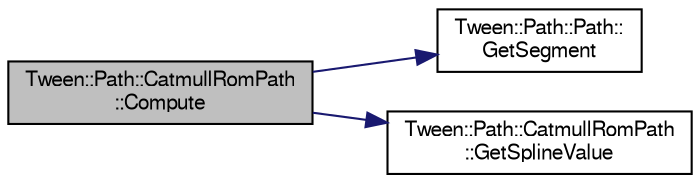 digraph "Tween::Path::CatmullRomPath::Compute"
{
  bgcolor="transparent";
  edge [fontname="FreeSans",fontsize="10",labelfontname="FreeSans",labelfontsize="10"];
  node [fontname="FreeSans",fontsize="10",shape=record];
  rankdir="LR";
  Node1 [label="Tween::Path::CatmullRomPath\l::Compute",height=0.2,width=0.4,color="black", fillcolor="grey75", style="filled" fontcolor="black"];
  Node1 -> Node2 [color="midnightblue",fontsize="10",style="solid",fontname="FreeSans"];
  Node2 [label="Tween::Path::Path::\lGetSegment",height=0.2,width=0.4,color="black",URL="$classTween_1_1Path_1_1Path.html#a896ec0485f7a8f84b6a5b3447130312f"];
  Node1 -> Node3 [color="midnightblue",fontsize="10",style="solid",fontname="FreeSans"];
  Node3 [label="Tween::Path::CatmullRomPath\l::GetSplineValue",height=0.2,width=0.4,color="black",URL="$classTween_1_1Path_1_1CatmullRomPath.html#a3b34b538dfa4d55545c4135944023021"];
}
